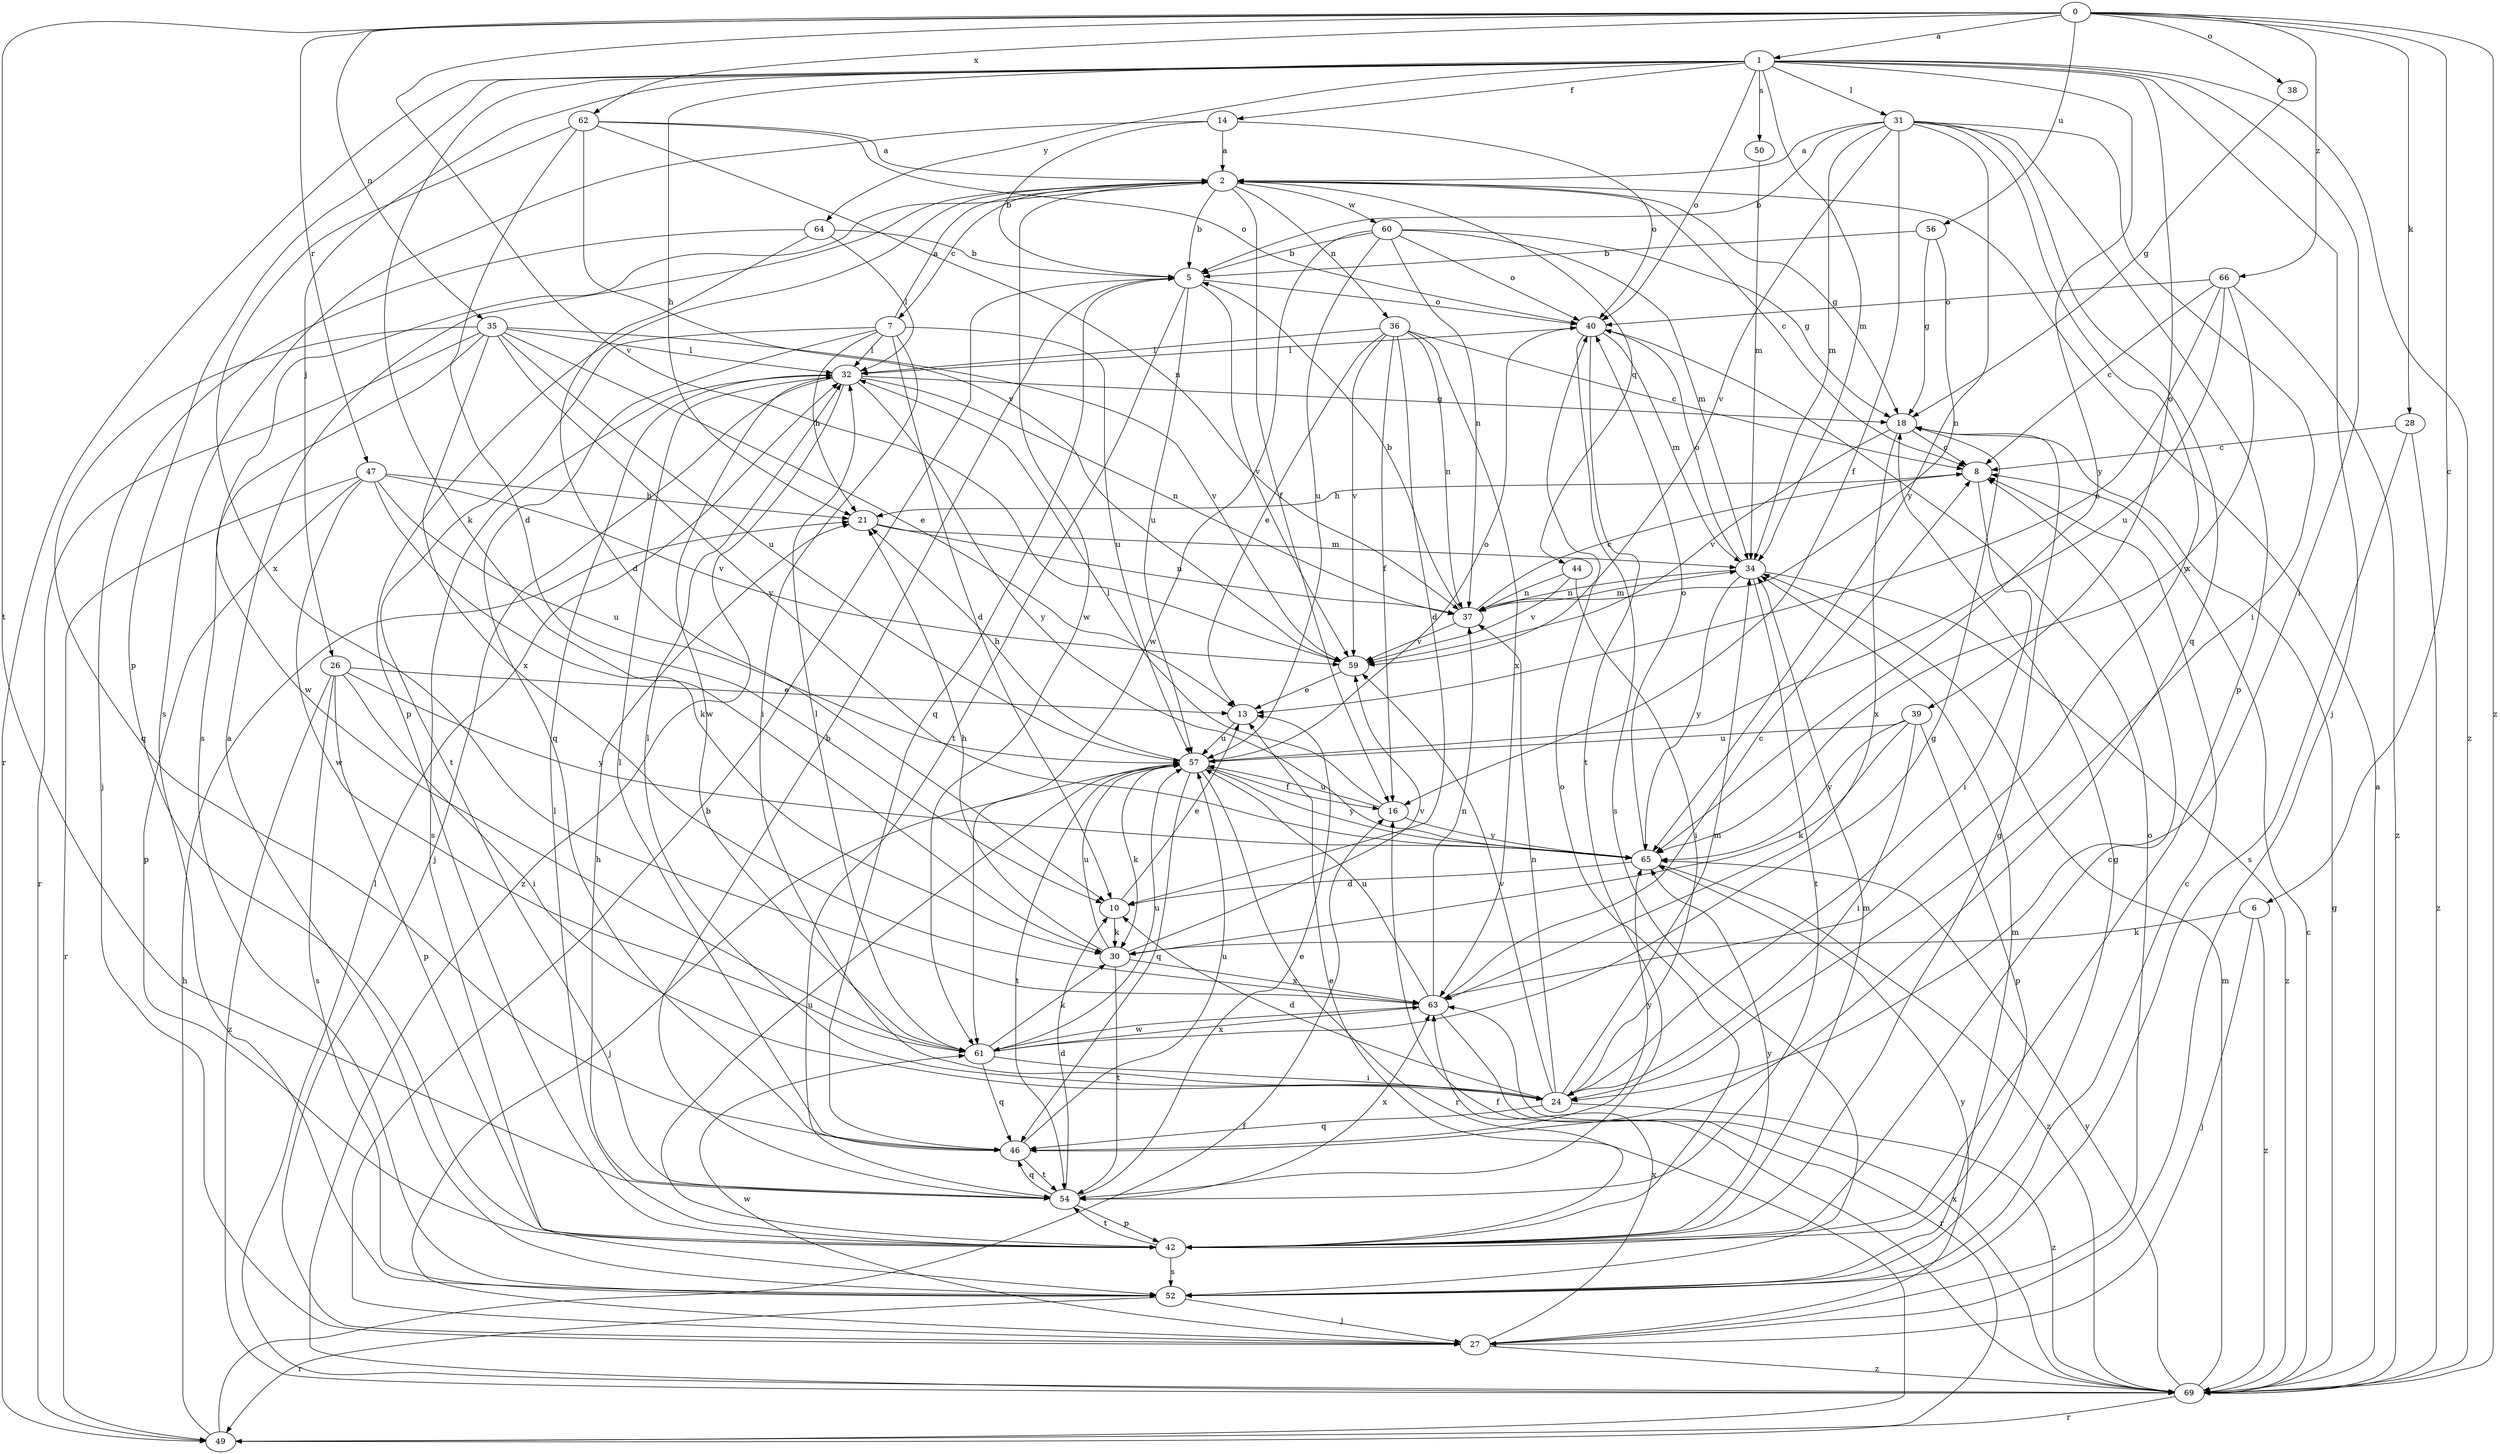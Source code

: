 strict digraph  {
0;
1;
2;
5;
6;
7;
8;
10;
13;
14;
16;
18;
21;
24;
26;
27;
28;
30;
31;
32;
34;
35;
36;
37;
38;
39;
40;
42;
44;
46;
47;
49;
50;
52;
54;
56;
57;
59;
60;
61;
62;
63;
64;
65;
66;
69;
0 -> 1  [label=a];
0 -> 6  [label=c];
0 -> 28  [label=k];
0 -> 35  [label=n];
0 -> 38  [label=o];
0 -> 47  [label=r];
0 -> 54  [label=t];
0 -> 56  [label=u];
0 -> 59  [label=v];
0 -> 62  [label=x];
0 -> 66  [label=z];
0 -> 69  [label=z];
1 -> 14  [label=f];
1 -> 21  [label=h];
1 -> 24  [label=i];
1 -> 26  [label=j];
1 -> 27  [label=j];
1 -> 30  [label=k];
1 -> 31  [label=l];
1 -> 34  [label=m];
1 -> 39  [label=o];
1 -> 40  [label=o];
1 -> 42  [label=p];
1 -> 49  [label=r];
1 -> 50  [label=s];
1 -> 64  [label=y];
1 -> 65  [label=y];
1 -> 69  [label=z];
2 -> 5  [label=b];
2 -> 7  [label=c];
2 -> 8  [label=c];
2 -> 16  [label=f];
2 -> 18  [label=g];
2 -> 36  [label=n];
2 -> 42  [label=p];
2 -> 44  [label=q];
2 -> 52  [label=s];
2 -> 60  [label=w];
2 -> 61  [label=w];
5 -> 40  [label=o];
5 -> 46  [label=q];
5 -> 54  [label=t];
5 -> 57  [label=u];
5 -> 59  [label=v];
6 -> 27  [label=j];
6 -> 30  [label=k];
6 -> 69  [label=z];
7 -> 2  [label=a];
7 -> 10  [label=d];
7 -> 21  [label=h];
7 -> 24  [label=i];
7 -> 32  [label=l];
7 -> 46  [label=q];
7 -> 54  [label=t];
7 -> 57  [label=u];
8 -> 21  [label=h];
8 -> 24  [label=i];
10 -> 13  [label=e];
10 -> 30  [label=k];
13 -> 57  [label=u];
14 -> 2  [label=a];
14 -> 5  [label=b];
14 -> 40  [label=o];
14 -> 52  [label=s];
16 -> 32  [label=l];
16 -> 57  [label=u];
16 -> 65  [label=y];
18 -> 8  [label=c];
18 -> 59  [label=v];
18 -> 63  [label=x];
21 -> 34  [label=m];
21 -> 37  [label=n];
24 -> 10  [label=d];
24 -> 32  [label=l];
24 -> 34  [label=m];
24 -> 37  [label=n];
24 -> 46  [label=q];
24 -> 59  [label=v];
24 -> 69  [label=z];
26 -> 13  [label=e];
26 -> 24  [label=i];
26 -> 42  [label=p];
26 -> 52  [label=s];
26 -> 65  [label=y];
26 -> 69  [label=z];
27 -> 5  [label=b];
27 -> 40  [label=o];
27 -> 61  [label=w];
27 -> 63  [label=x];
27 -> 65  [label=y];
27 -> 69  [label=z];
28 -> 8  [label=c];
28 -> 52  [label=s];
28 -> 69  [label=z];
30 -> 21  [label=h];
30 -> 54  [label=t];
30 -> 57  [label=u];
30 -> 59  [label=v];
30 -> 63  [label=x];
31 -> 2  [label=a];
31 -> 5  [label=b];
31 -> 16  [label=f];
31 -> 24  [label=i];
31 -> 34  [label=m];
31 -> 42  [label=p];
31 -> 46  [label=q];
31 -> 59  [label=v];
31 -> 63  [label=x];
31 -> 65  [label=y];
32 -> 18  [label=g];
32 -> 27  [label=j];
32 -> 37  [label=n];
32 -> 52  [label=s];
32 -> 61  [label=w];
32 -> 65  [label=y];
32 -> 69  [label=z];
34 -> 37  [label=n];
34 -> 40  [label=o];
34 -> 54  [label=t];
34 -> 65  [label=y];
34 -> 69  [label=z];
35 -> 13  [label=e];
35 -> 32  [label=l];
35 -> 46  [label=q];
35 -> 49  [label=r];
35 -> 57  [label=u];
35 -> 59  [label=v];
35 -> 61  [label=w];
35 -> 63  [label=x];
35 -> 65  [label=y];
36 -> 8  [label=c];
36 -> 10  [label=d];
36 -> 13  [label=e];
36 -> 16  [label=f];
36 -> 32  [label=l];
36 -> 37  [label=n];
36 -> 59  [label=v];
36 -> 63  [label=x];
37 -> 5  [label=b];
37 -> 8  [label=c];
37 -> 34  [label=m];
37 -> 59  [label=v];
38 -> 18  [label=g];
39 -> 24  [label=i];
39 -> 30  [label=k];
39 -> 42  [label=p];
39 -> 57  [label=u];
39 -> 65  [label=y];
40 -> 32  [label=l];
40 -> 34  [label=m];
40 -> 52  [label=s];
40 -> 54  [label=t];
42 -> 8  [label=c];
42 -> 13  [label=e];
42 -> 18  [label=g];
42 -> 32  [label=l];
42 -> 34  [label=m];
42 -> 40  [label=o];
42 -> 52  [label=s];
42 -> 54  [label=t];
42 -> 57  [label=u];
42 -> 65  [label=y];
44 -> 24  [label=i];
44 -> 37  [label=n];
44 -> 59  [label=v];
46 -> 32  [label=l];
46 -> 54  [label=t];
46 -> 57  [label=u];
46 -> 65  [label=y];
47 -> 21  [label=h];
47 -> 30  [label=k];
47 -> 42  [label=p];
47 -> 49  [label=r];
47 -> 57  [label=u];
47 -> 59  [label=v];
47 -> 61  [label=w];
49 -> 16  [label=f];
49 -> 21  [label=h];
50 -> 34  [label=m];
52 -> 2  [label=a];
52 -> 8  [label=c];
52 -> 18  [label=g];
52 -> 27  [label=j];
52 -> 34  [label=m];
52 -> 49  [label=r];
54 -> 5  [label=b];
54 -> 10  [label=d];
54 -> 13  [label=e];
54 -> 21  [label=h];
54 -> 42  [label=p];
54 -> 46  [label=q];
54 -> 63  [label=x];
56 -> 5  [label=b];
56 -> 18  [label=g];
56 -> 37  [label=n];
57 -> 16  [label=f];
57 -> 21  [label=h];
57 -> 27  [label=j];
57 -> 30  [label=k];
57 -> 40  [label=o];
57 -> 46  [label=q];
57 -> 49  [label=r];
57 -> 54  [label=t];
57 -> 65  [label=y];
59 -> 13  [label=e];
60 -> 5  [label=b];
60 -> 18  [label=g];
60 -> 34  [label=m];
60 -> 37  [label=n];
60 -> 40  [label=o];
60 -> 57  [label=u];
60 -> 61  [label=w];
61 -> 18  [label=g];
61 -> 24  [label=i];
61 -> 30  [label=k];
61 -> 32  [label=l];
61 -> 46  [label=q];
61 -> 57  [label=u];
61 -> 63  [label=x];
62 -> 2  [label=a];
62 -> 10  [label=d];
62 -> 37  [label=n];
62 -> 40  [label=o];
62 -> 59  [label=v];
62 -> 63  [label=x];
63 -> 8  [label=c];
63 -> 37  [label=n];
63 -> 49  [label=r];
63 -> 57  [label=u];
63 -> 61  [label=w];
64 -> 5  [label=b];
64 -> 10  [label=d];
64 -> 27  [label=j];
64 -> 32  [label=l];
65 -> 10  [label=d];
65 -> 40  [label=o];
65 -> 69  [label=z];
66 -> 8  [label=c];
66 -> 13  [label=e];
66 -> 40  [label=o];
66 -> 57  [label=u];
66 -> 65  [label=y];
66 -> 69  [label=z];
69 -> 2  [label=a];
69 -> 8  [label=c];
69 -> 16  [label=f];
69 -> 18  [label=g];
69 -> 32  [label=l];
69 -> 34  [label=m];
69 -> 49  [label=r];
69 -> 63  [label=x];
69 -> 65  [label=y];
}
